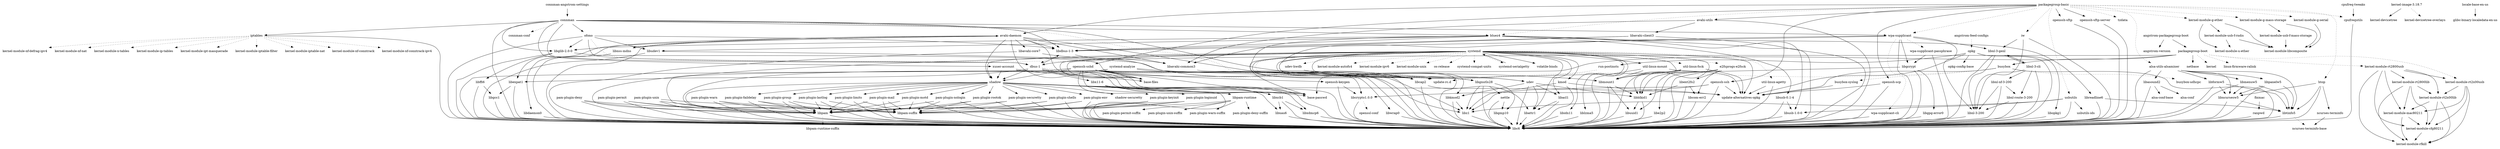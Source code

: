 digraph depends {
    node [shape=plaintext]
"alsa-utils-alsamixer" -> "libasound2";
"alsa-utils-alsamixer" -> "libc6";
"alsa-utils-alsamixer" -> "libformw5";
"alsa-utils-alsamixer" -> "libmenuw5";
"alsa-utils-alsamixer" -> "libncursesw5";
"alsa-utils-alsamixer" -> "libpanelw5";
"alsa-utils-alsamixer" -> "libtinfo5";
"angstrom-feed-configs" -> "opkg" [style=dotted];
"angstrom-packagegroup-boot" -> "angstrom-version";
"angstrom-packagegroup-boot" -> "packagegroup-boot";
"avahi-daemon" -> "base-files";
"avahi-daemon" -> "base-passwd";
"avahi-daemon" -> "libavahi-common3";
"avahi-daemon" -> "libavahi-core7";
"avahi-daemon" -> "libc6";
"avahi-daemon" -> "libcap2";
"avahi-daemon" -> "libdaemon0";
"avahi-daemon" -> "libdbus-1-3";
"avahi-daemon" -> "libexpat1";
"avahi-daemon" -> "libnss-mdns" [style=dotted];
"avahi-daemon" -> "shadow";
"avahi-utils" -> "libavahi-client3";
"avahi-utils" -> "libavahi-common3";
"avahi-utils" -> "libc6";
"bluez4" -> "libc6";
"bluez4" -> "libcap2";
"bluez4" -> "libdbus-1-3";
"bluez4" -> "libglib-2.0-0";
"bluez4" -> "libreadline6";
"bluez4" -> "libudev1";
"bluez4" -> "libusb-0.1-4";
"bluez4" -> "libusb-1.0-0";
"busybox" -> "busybox-syslog" [style=dotted];
"busybox" -> "busybox-udhcpc" [style=dotted];
"busybox" -> "libc6";
"busybox" -> "update-alternatives-opkg";
"busybox" -> "update-rc.d" [style=dotted];
"busybox-syslog" -> "update-alternatives-opkg";
"connman" -> "bluez4";
"connman" -> "connman-conf" [style=dotted];
"connman" -> "dbus-1";
"connman" -> "iptables";
"connman" -> "libc6";
"connman" -> "libdbus-1-3";
"connman" -> "libglib-2.0-0";
"connman" -> "libgnutls28";
"connman" -> "ofono";
"connman" -> "update-rc.d" [style=dotted];
"connman" -> "wpa-supplicant";
"connman" -> "xuser-account";
"connman-angstrom-settings" -> "connman";
"cpufreq-tweaks" -> "cpufrequtils";
"cpufrequtils" -> "libc6";
"dbus-1" -> "base-files";
"dbus-1" -> "base-passwd";
"dbus-1" -> "libc6";
"dbus-1" -> "libdbus-1-3";
"dbus-1" -> "libexpat1";
"dbus-1" -> "libx11-6";
"dbus-1" -> "shadow";
"dbus-1" -> "update-rc.d" [style=dotted];
"e2fsprogs-e2fsck" -> "libblkid1";
"e2fsprogs-e2fsck" -> "libc6";
"e2fsprogs-e2fsck" -> "libcom-err2";
"e2fsprogs-e2fsck" -> "libe2p2";
"e2fsprogs-e2fsck" -> "libext2fs2";
"e2fsprogs-e2fsck" -> "libuuid1";
"fixmac" -> "ranpwd";
"htop" -> "libc6";
"htop" -> "libncursesw5";
"htop" -> "libtinfo5";
"htop" -> "ncurses-terminfo";
"iptables" -> "kernel-module-ip-tables" [style=dotted];
"iptables" -> "kernel-module-ipt-masquerade" [style=dotted];
"iptables" -> "kernel-module-iptable-filter" [style=dotted];
"iptables" -> "kernel-module-iptable-nat" [style=dotted];
"iptables" -> "kernel-module-nf-conntrack" [style=dotted];
"iptables" -> "kernel-module-nf-conntrack-ipv4" [style=dotted];
"iptables" -> "kernel-module-nf-defrag-ipv4" [style=dotted];
"iptables" -> "kernel-module-nf-nat" [style=dotted];
"iptables" -> "kernel-module-x-tables" [style=dotted];
"iptables" -> "libc6";
"iw" -> "libc6";
"iw" -> "libnl-3-200";
"iw" -> "libnl-3-genl";
"kernel-image-3.18.7" -> "kernel-devicetree";
"kernel-image-3.18.7" -> "kernel-devicetree-overlays" [style=dotted];
"kernel-module-cfg80211" -> "kernel-module-rfkill";
"kernel-module-g-ether" -> "kernel-module-libcomposite";
"kernel-module-g-ether" -> "kernel-module-u-ether";
"kernel-module-g-ether" -> "kernel-module-usb-f-rndis";
"kernel-module-g-mass-storage" -> "kernel-module-libcomposite";
"kernel-module-g-mass-storage" -> "kernel-module-usb-f-mass-storage";
"kernel-module-g-serial" -> "kernel-module-libcomposite";
"kernel-module-mac80211" -> "kernel-module-cfg80211";
"kernel-module-mac80211" -> "kernel-module-rfkill";
"kernel-module-rt2800lib" -> "kernel-module-cfg80211";
"kernel-module-rt2800lib" -> "kernel-module-mac80211";
"kernel-module-rt2800lib" -> "kernel-module-rfkill";
"kernel-module-rt2800lib" -> "kernel-module-rt2x00lib";
"kernel-module-rt2800usb" -> "kernel-module-cfg80211";
"kernel-module-rt2800usb" -> "kernel-module-mac80211";
"kernel-module-rt2800usb" -> "kernel-module-rfkill";
"kernel-module-rt2800usb" -> "kernel-module-rt2800lib";
"kernel-module-rt2800usb" -> "kernel-module-rt2x00lib";
"kernel-module-rt2800usb" -> "kernel-module-rt2x00usb";
"kernel-module-rt2x00lib" -> "kernel-module-cfg80211";
"kernel-module-rt2x00lib" -> "kernel-module-mac80211";
"kernel-module-rt2x00lib" -> "kernel-module-rfkill";
"kernel-module-rt2x00usb" -> "kernel-module-cfg80211";
"kernel-module-rt2x00usb" -> "kernel-module-mac80211";
"kernel-module-rt2x00usb" -> "kernel-module-rfkill";
"kernel-module-rt2x00usb" -> "kernel-module-rt2x00lib";
"kernel-module-usb-f-mass-storage" -> "kernel-module-libcomposite";
"kernel-module-usb-f-rndis" -> "kernel-module-libcomposite";
"kernel-module-usb-f-rndis" -> "kernel-module-u-ether";
"kmod" -> "libc6";
"kmod" -> "libz1";
"kmod" -> "update-alternatives-opkg";
"libacl1" -> "libattr1";
"libacl1" -> "libc6";
"libasound2" -> "alsa-conf";
"libasound2" -> "alsa-conf-base";
"libasound2" -> "libc6";
"libattr1" -> "libc6";
"libavahi-client3" -> "libavahi-common3";
"libavahi-client3" -> "libc6";
"libavahi-client3" -> "libdbus-1-3";
"libavahi-common3" -> "libc6";
"libavahi-core7" -> "libavahi-common3";
"libavahi-core7" -> "libc6";
"libblkid1" -> "libc6";
"libblkid1" -> "libuuid1";
"libcap2" -> "libattr1";
"libcap2" -> "libc6";
"libcom-err2" -> "libc6";
"libcrypto1.0.0" -> "libc6";
"libcrypto1.0.0" -> "openssl-conf" [style=dotted];
"libdaemon0" -> "libc6";
"libdbus-1-3" -> "dbus-1" [style=dotted];
"libdbus-1-3" -> "libc6";
"libe2p2" -> "libc6";
"libexpat1" -> "libc6";
"libexpat1" -> "libgcc1";
"libext2fs2" -> "libblkid1";
"libext2fs2" -> "libc6";
"libext2fs2" -> "libcom-err2";
"libffi6" -> "libc6";
"libffi6" -> "libgcc1";
"libformw5" -> "libc6";
"libformw5" -> "libncursesw5";
"libformw5" -> "libtinfo5";
"libgcc1" -> "libc6";
"libgcrypt" -> "libc6";
"libgcrypt" -> "libcap2";
"libgcrypt" -> "libgpg-error0";
"libglib-2.0-0" -> "libc6";
"libglib-2.0-0" -> "libffi6";
"libglib-2.0-0" -> "libz1";
"libgmp10" -> "libc6";
"libgnutls28" -> "libc6";
"libgnutls28" -> "libgmp10";
"libgnutls28" -> "libz1";
"libgnutls28" -> "nettle";
"libgpg-error0" -> "libc6";
"libidn11" -> "libc6";
"libkmod2" -> "libc6";
"libkmod2" -> "libz1";
"liblzma5" -> "libc6";
"libmenuw5" -> "libc6";
"libmenuw5" -> "libncursesw5";
"libmenuw5" -> "libtinfo5";
"libmount1" -> "libblkid1";
"libmount1" -> "libc6";
"libmount1" -> "libuuid1";
"libncursesw5" -> "libc6";
"libncursesw5" -> "libtinfo5";
"libnl-3-200" -> "libc6";
"libnl-3-cli" -> "libc6";
"libnl-3-cli" -> "libnl-3-200";
"libnl-3-cli" -> "libnl-3-genl";
"libnl-3-cli" -> "libnl-nf-3-200";
"libnl-3-cli" -> "libnl-route-3-200";
"libnl-3-genl" -> "libc6";
"libnl-3-genl" -> "libnl-3-200";
"libnl-3-genl" -> "libnl-3-cli";
"libnl-nf-3-200" -> "libc6";
"libnl-nf-3-200" -> "libnl-3-200";
"libnl-nf-3-200" -> "libnl-route-3-200";
"libnl-route-3-200" -> "libc6";
"libnl-route-3-200" -> "libnl-3-200";
"libnss-mdns" -> "avahi-daemon";
"libnss-mdns" -> "libc6";
"libopkg1" -> "libc6";
"libpam" -> "libc6";
"libpam" -> "libpam-runtime-suffix" [style=dotted];
"libpam-runtime" -> "libpam-suffix";
"libpam-runtime" -> "pam-plugin-deny-suffix";
"libpam-runtime" -> "pam-plugin-permit-suffix";
"libpam-runtime" -> "pam-plugin-unix-suffix";
"libpam-runtime" -> "pam-plugin-warn-suffix";
"libpanelw5" -> "libc6";
"libpanelw5" -> "libncursesw5";
"libpanelw5" -> "libtinfo5";
"libreadline6" -> "libc6";
"libreadline6" -> "libtinfo5";
"libtinfo5" -> "libc6";
"libtinfo5" -> "ncurses-terminfo-base" [style=dotted];
"libudev1" -> "libc6";
"libudev1" -> "libcap2";
"libusb-0.1-4" -> "libc6";
"libusb-0.1-4" -> "libusb-1.0-0";
"libusb-1.0-0" -> "libc6";
"libuuid1" -> "libc6";
"libwrap0" -> "libc6";
"libx11-6" -> "libc6";
"libx11-6" -> "libxau6";
"libx11-6" -> "libxcb1";
"libx11-6" -> "libxdmcp6";
"libxau6" -> "libc6";
"libxcb1" -> "libc6";
"libxcb1" -> "libxau6";
"libxcb1" -> "libxdmcp6";
"libxdmcp6" -> "libc6";
"libz1" -> "libc6";
"locale-base-en-us" -> "glibc-binary-localedata-en-us";
"ncurses-terminfo" -> "ncurses-terminfo-base";
"nettle" -> "libc6";
"nettle" -> "libgmp10";
"ofono" -> "dbus-1";
"ofono" -> "libc6";
"ofono" -> "libdbus-1-3";
"ofono" -> "libglib-2.0-0";
"ofono" -> "libudev1";
"ofono" -> "update-rc.d" [style=dotted];
"openssh-keygen" -> "libc6";
"openssh-keygen" -> "libcrypto1.0.0";
"openssh-scp" -> "libc6";
"openssh-scp" -> "update-alternatives-opkg";
"openssh-sftp" -> "libc6";
"openssh-sftp-server" -> "libc6";
"openssh-ssh" -> "libc6";
"openssh-ssh" -> "libcrypto1.0.0";
"openssh-ssh" -> "libz1";
"openssh-ssh" -> "update-alternatives-opkg";
"openssh-sshd" -> "base-files";
"openssh-sshd" -> "base-passwd";
"openssh-sshd" -> "libc6";
"openssh-sshd" -> "libcrypto1.0.0";
"openssh-sshd" -> "libpam";
"openssh-sshd" -> "libwrap0";
"openssh-sshd" -> "libz1";
"openssh-sshd" -> "openssh-keygen";
"openssh-sshd" -> "pam-plugin-keyinit";
"openssh-sshd" -> "pam-plugin-loginuid";
"openssh-sshd" -> "shadow";
"opkg" -> "libc6";
"opkg" -> "libopkg1";
"opkg" -> "opkg-config-base";
"opkg" -> "run-postinsts";
"opkg" -> "update-alternatives-opkg";
"packagegroup-basic" -> "alsa-utils-alsamixer" [style=dotted];
"packagegroup-basic" -> "avahi-daemon";
"packagegroup-basic" -> "avahi-utils";
"packagegroup-basic" -> "bluez4" [style=dotted];
"packagegroup-basic" -> "cpufrequtils" [style=dotted];
"packagegroup-basic" -> "htop" [style=dotted];
"packagegroup-basic" -> "iw" [style=dotted];
"packagegroup-basic" -> "kernel-module-g-ether" [style=dotted];
"packagegroup-basic" -> "kernel-module-g-mass-storage" [style=dotted];
"packagegroup-basic" -> "kernel-module-g-serial" [style=dotted];
"packagegroup-basic" -> "openssh-scp";
"packagegroup-basic" -> "openssh-sftp";
"packagegroup-basic" -> "openssh-sftp-server";
"packagegroup-basic" -> "openssh-ssh";
"packagegroup-basic" -> "openssh-sshd";
"packagegroup-basic" -> "tzdata" [style=dotted];
"packagegroup-basic" -> "usbutils" [style=dotted];
"packagegroup-basic" -> "wpa-supplicant" [style=dotted];
"packagegroup-boot" -> "base-files";
"packagegroup-boot" -> "base-passwd";
"packagegroup-boot" -> "busybox";
"packagegroup-boot" -> "kernel" [style=dotted];
"packagegroup-boot" -> "kernel-module-rt2800usb" [style=dotted];
"packagegroup-boot" -> "kernel-module-rt2x00usb" [style=dotted];
"packagegroup-boot" -> "linux-firmware-ralink" [style=dotted];
"packagegroup-boot" -> "netbase";
"pam-plugin-deny" -> "libc6";
"pam-plugin-deny" -> "libpam";
"pam-plugin-deny" -> "libpam-suffix";
"pam-plugin-env" -> "libc6";
"pam-plugin-env" -> "libpam";
"pam-plugin-env" -> "libpam-suffix";
"pam-plugin-faildelay" -> "libc6";
"pam-plugin-faildelay" -> "libpam";
"pam-plugin-faildelay" -> "libpam-suffix";
"pam-plugin-group" -> "libc6";
"pam-plugin-group" -> "libpam";
"pam-plugin-group" -> "libpam-suffix";
"pam-plugin-keyinit" -> "libc6";
"pam-plugin-keyinit" -> "libpam";
"pam-plugin-keyinit" -> "libpam-suffix";
"pam-plugin-lastlog" -> "libc6";
"pam-plugin-lastlog" -> "libpam";
"pam-plugin-lastlog" -> "libpam-suffix";
"pam-plugin-limits" -> "libc6";
"pam-plugin-limits" -> "libpam";
"pam-plugin-limits" -> "libpam-suffix";
"pam-plugin-loginuid" -> "libc6";
"pam-plugin-loginuid" -> "libpam";
"pam-plugin-loginuid" -> "libpam-suffix";
"pam-plugin-mail" -> "libc6";
"pam-plugin-mail" -> "libpam";
"pam-plugin-mail" -> "libpam-suffix";
"pam-plugin-motd" -> "libc6";
"pam-plugin-motd" -> "libpam";
"pam-plugin-motd" -> "libpam-suffix";
"pam-plugin-nologin" -> "libc6";
"pam-plugin-nologin" -> "libpam";
"pam-plugin-nologin" -> "libpam-suffix";
"pam-plugin-permit" -> "libc6";
"pam-plugin-permit" -> "libpam";
"pam-plugin-permit" -> "libpam-suffix";
"pam-plugin-rootok" -> "libc6";
"pam-plugin-rootok" -> "libpam";
"pam-plugin-rootok" -> "libpam-suffix";
"pam-plugin-securetty" -> "libc6";
"pam-plugin-securetty" -> "libpam";
"pam-plugin-securetty" -> "libpam-suffix";
"pam-plugin-shells" -> "libc6";
"pam-plugin-shells" -> "libpam";
"pam-plugin-shells" -> "libpam-suffix";
"pam-plugin-unix" -> "libc6";
"pam-plugin-unix" -> "libpam";
"pam-plugin-unix" -> "libpam-suffix";
"pam-plugin-warn" -> "libc6";
"pam-plugin-warn" -> "libpam";
"pam-plugin-warn" -> "libpam-suffix";
"ranpwd" -> "libc6";
"run-postinsts" -> "update-rc.d" [style=dotted];
"shadow" -> "base-passwd";
"shadow" -> "libc6";
"shadow" -> "libpam";
"shadow" -> "libpam-runtime";
"shadow" -> "pam-plugin-env";
"shadow" -> "pam-plugin-faildelay";
"shadow" -> "pam-plugin-group";
"shadow" -> "pam-plugin-lastlog";
"shadow" -> "pam-plugin-limits";
"shadow" -> "pam-plugin-mail";
"shadow" -> "pam-plugin-motd";
"shadow" -> "pam-plugin-nologin";
"shadow" -> "pam-plugin-rootok";
"shadow" -> "pam-plugin-securetty";
"shadow" -> "pam-plugin-shells";
"shadow" -> "shadow-securetty";
"shadow" -> "update-alternatives-opkg";
"systemd" -> "base-files";
"systemd" -> "base-passwd";
"systemd" -> "dbus-1";
"systemd" -> "e2fsprogs-e2fsck" [style=dotted];
"systemd" -> "kernel-module-autofs4" [style=dotted];
"systemd" -> "kernel-module-ipv6" [style=dotted];
"systemd" -> "kernel-module-unix" [style=dotted];
"systemd" -> "kmod";
"systemd" -> "libacl1";
"systemd" -> "libattr1";
"systemd" -> "libblkid1";
"systemd" -> "libc6";
"systemd" -> "libcap2";
"systemd" -> "libidn11";
"systemd" -> "libkmod2";
"systemd" -> "liblzma5";
"systemd" -> "libmount1";
"systemd" -> "libpam";
"systemd" -> "os-release" [style=dotted];
"systemd" -> "shadow";
"systemd" -> "systemd-compat-units" [style=dotted];
"systemd" -> "systemd-serialgetty" [style=dotted];
"systemd" -> "udev";
"systemd" -> "udev-hwdb" [style=dotted];
"systemd" -> "update-alternatives-opkg";
"systemd" -> "update-rc.d" [style=dotted];
"systemd" -> "util-linux-agetty" [style=dotted];
"systemd" -> "util-linux-fsck" [style=dotted];
"systemd" -> "util-linux-mount";
"systemd" -> "volatile-binds";
"systemd-analyze" -> "libc6";
"systemd-analyze" -> "libcap2";
"systemd-analyze" -> "libmount1";
"systemd-analyze" -> "libpam";
"systemd-serialgetty" -> "systemd";
"udev" -> "libacl1";
"udev" -> "libattr1";
"udev" -> "libblkid1";
"udev" -> "libc6";
"udev" -> "libkmod2";
"udev-hwdb" -> "udev";
"usbutils" -> "libc6";
"usbutils" -> "libusb-1.0-0";
"usbutils" -> "libz1";
"usbutils" -> "usbutils-ids";
"util-linux-agetty" -> "libc6";
"util-linux-agetty" -> "update-alternatives-opkg";
"util-linux-fsck" -> "libblkid1";
"util-linux-fsck" -> "libc6";
"util-linux-fsck" -> "libmount1";
"util-linux-fsck" -> "update-alternatives-opkg";
"util-linux-mount" -> "libc6";
"util-linux-mount" -> "libmount1";
"util-linux-mount" -> "update-alternatives-opkg";
"wpa-supplicant" -> "libc6";
"wpa-supplicant" -> "libdbus-1-3";
"wpa-supplicant" -> "libgcrypt";
"wpa-supplicant" -> "libgnutls28";
"wpa-supplicant" -> "libnl-3-200";
"wpa-supplicant" -> "libnl-3-genl";
"wpa-supplicant" -> "wpa-supplicant-cli" [style=dotted];
"wpa-supplicant" -> "wpa-supplicant-passphrase" [style=dotted];
"wpa-supplicant-cli" -> "libc6";
"wpa-supplicant-passphrase" -> "libc6";
"wpa-supplicant-passphrase" -> "libgcrypt";
"xuser-account" -> "base-files";
"xuser-account" -> "base-passwd";
"xuser-account" -> "shadow";
}
